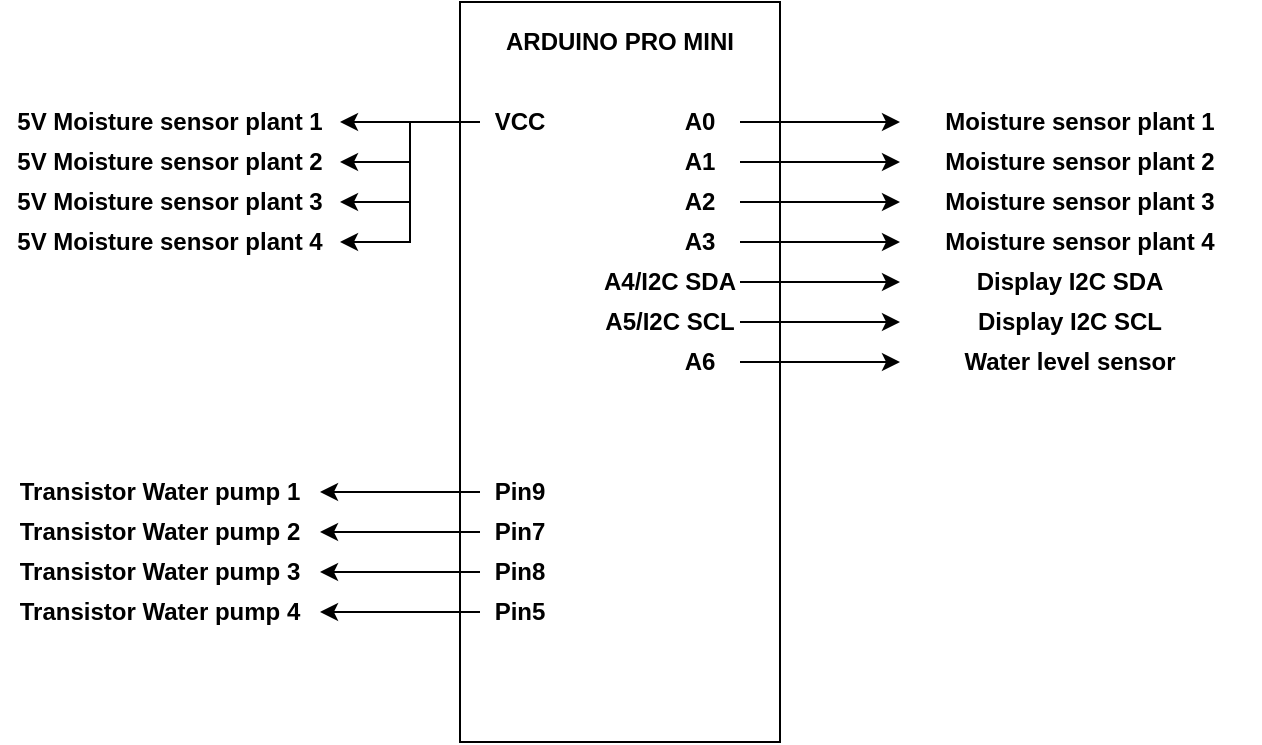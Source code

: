 <mxfile version="13.2.2" type="device"><diagram name="Page-1" id="7e0a89b8-554c-2b80-1dc8-d5c74ca68de4"><mxGraphModel dx="1209" dy="703" grid="1" gridSize="10" guides="1" tooltips="1" connect="1" arrows="1" fold="1" page="1" pageScale="1" pageWidth="1100" pageHeight="850" background="#ffffff" math="0" shadow="0"><root><mxCell id="0"/><mxCell id="1" parent="0"/><mxCell id="Q4CHTi7sA8adBKoUDf9M-1" value="" style="rounded=0;whiteSpace=wrap;html=1;" vertex="1" parent="1"><mxGeometry x="520" y="190" width="160" height="370" as="geometry"/></mxCell><mxCell id="Q4CHTi7sA8adBKoUDf9M-2" value="&lt;b&gt;ARDUINO PRO MINI&lt;/b&gt;" style="text;html=1;strokeColor=none;fillColor=none;align=center;verticalAlign=middle;whiteSpace=wrap;rounded=0;" vertex="1" parent="1"><mxGeometry x="530" y="200" width="140" height="20" as="geometry"/></mxCell><mxCell id="Q4CHTi7sA8adBKoUDf9M-18" value="" style="edgeStyle=orthogonalEdgeStyle;rounded=0;orthogonalLoop=1;jettySize=auto;html=1;" edge="1" parent="1" source="Q4CHTi7sA8adBKoUDf9M-3" target="Q4CHTi7sA8adBKoUDf9M-17"><mxGeometry relative="1" as="geometry"/></mxCell><mxCell id="Q4CHTi7sA8adBKoUDf9M-3" value="&lt;b&gt;A0&lt;/b&gt;" style="text;html=1;strokeColor=none;fillColor=none;align=center;verticalAlign=middle;whiteSpace=wrap;rounded=0;" vertex="1" parent="1"><mxGeometry x="620" y="240" width="40" height="20" as="geometry"/></mxCell><mxCell id="Q4CHTi7sA8adBKoUDf9M-17" value="&lt;b&gt;Moisture sensor plant 1&lt;/b&gt;" style="text;html=1;strokeColor=none;fillColor=none;align=center;verticalAlign=middle;whiteSpace=wrap;rounded=0;" vertex="1" parent="1"><mxGeometry x="740" y="240" width="180" height="20" as="geometry"/></mxCell><mxCell id="Q4CHTi7sA8adBKoUDf9M-20" value="" style="edgeStyle=orthogonalEdgeStyle;rounded=0;orthogonalLoop=1;jettySize=auto;html=1;" edge="1" parent="1" source="Q4CHTi7sA8adBKoUDf9M-4" target="Q4CHTi7sA8adBKoUDf9M-19"><mxGeometry relative="1" as="geometry"/></mxCell><mxCell id="Q4CHTi7sA8adBKoUDf9M-4" value="&lt;b&gt;A1&lt;/b&gt;" style="text;html=1;strokeColor=none;fillColor=none;align=center;verticalAlign=middle;whiteSpace=wrap;rounded=0;" vertex="1" parent="1"><mxGeometry x="620" y="260" width="40" height="20" as="geometry"/></mxCell><mxCell id="Q4CHTi7sA8adBKoUDf9M-19" value="&lt;b&gt;Moisture sensor plant 2&lt;/b&gt;" style="text;html=1;strokeColor=none;fillColor=none;align=center;verticalAlign=middle;whiteSpace=wrap;rounded=0;" vertex="1" parent="1"><mxGeometry x="740" y="260" width="180" height="20" as="geometry"/></mxCell><mxCell id="Q4CHTi7sA8adBKoUDf9M-22" value="" style="edgeStyle=orthogonalEdgeStyle;rounded=0;orthogonalLoop=1;jettySize=auto;html=1;" edge="1" parent="1" source="Q4CHTi7sA8adBKoUDf9M-6" target="Q4CHTi7sA8adBKoUDf9M-21"><mxGeometry relative="1" as="geometry"/></mxCell><mxCell id="Q4CHTi7sA8adBKoUDf9M-6" value="&lt;b&gt;A2&lt;/b&gt;" style="text;html=1;strokeColor=none;fillColor=none;align=center;verticalAlign=middle;whiteSpace=wrap;rounded=0;" vertex="1" parent="1"><mxGeometry x="620" y="280" width="40" height="20" as="geometry"/></mxCell><mxCell id="Q4CHTi7sA8adBKoUDf9M-21" value="&lt;b&gt;Moisture sensor plant 3&lt;/b&gt;" style="text;html=1;strokeColor=none;fillColor=none;align=center;verticalAlign=middle;whiteSpace=wrap;rounded=0;" vertex="1" parent="1"><mxGeometry x="740" y="280" width="180" height="20" as="geometry"/></mxCell><mxCell id="Q4CHTi7sA8adBKoUDf9M-24" value="" style="edgeStyle=orthogonalEdgeStyle;rounded=0;orthogonalLoop=1;jettySize=auto;html=1;" edge="1" parent="1" source="Q4CHTi7sA8adBKoUDf9M-7" target="Q4CHTi7sA8adBKoUDf9M-23"><mxGeometry relative="1" as="geometry"/></mxCell><mxCell id="Q4CHTi7sA8adBKoUDf9M-7" value="&lt;b&gt;A3&lt;/b&gt;" style="text;html=1;strokeColor=none;fillColor=none;align=center;verticalAlign=middle;whiteSpace=wrap;rounded=0;" vertex="1" parent="1"><mxGeometry x="620" y="300" width="40" height="20" as="geometry"/></mxCell><mxCell id="Q4CHTi7sA8adBKoUDf9M-23" value="&lt;b&gt;Moisture sensor plant 4&lt;/b&gt;" style="text;html=1;strokeColor=none;fillColor=none;align=center;verticalAlign=middle;whiteSpace=wrap;rounded=0;" vertex="1" parent="1"><mxGeometry x="740" y="300" width="180" height="20" as="geometry"/></mxCell><mxCell id="Q4CHTi7sA8adBKoUDf9M-26" value="" style="edgeStyle=orthogonalEdgeStyle;rounded=0;orthogonalLoop=1;jettySize=auto;html=1;" edge="1" parent="1" source="Q4CHTi7sA8adBKoUDf9M-12" target="Q4CHTi7sA8adBKoUDf9M-25"><mxGeometry relative="1" as="geometry"/></mxCell><mxCell id="Q4CHTi7sA8adBKoUDf9M-12" value="&lt;b&gt;A4/I2C SDA&lt;/b&gt;" style="text;html=1;strokeColor=none;fillColor=none;align=center;verticalAlign=middle;whiteSpace=wrap;rounded=0;" vertex="1" parent="1"><mxGeometry x="590" y="320" width="70" height="20" as="geometry"/></mxCell><mxCell id="Q4CHTi7sA8adBKoUDf9M-25" value="&lt;b&gt;Display I2C SDA&lt;/b&gt;" style="text;html=1;strokeColor=none;fillColor=none;align=center;verticalAlign=middle;whiteSpace=wrap;rounded=0;" vertex="1" parent="1"><mxGeometry x="740" y="320" width="170" height="20" as="geometry"/></mxCell><mxCell id="Q4CHTi7sA8adBKoUDf9M-28" value="" style="edgeStyle=orthogonalEdgeStyle;rounded=0;orthogonalLoop=1;jettySize=auto;html=1;" edge="1" parent="1" source="Q4CHTi7sA8adBKoUDf9M-16" target="Q4CHTi7sA8adBKoUDf9M-27"><mxGeometry relative="1" as="geometry"/></mxCell><mxCell id="Q4CHTi7sA8adBKoUDf9M-16" value="&lt;b&gt;A5/I2C SCL&lt;br&gt;&lt;/b&gt;" style="text;html=1;strokeColor=none;fillColor=none;align=center;verticalAlign=middle;whiteSpace=wrap;rounded=0;" vertex="1" parent="1"><mxGeometry x="590" y="340" width="70" height="20" as="geometry"/></mxCell><mxCell id="Q4CHTi7sA8adBKoUDf9M-27" value="&lt;b&gt;Display I2C SCL&lt;br&gt;&lt;/b&gt;" style="text;html=1;strokeColor=none;fillColor=none;align=center;verticalAlign=middle;whiteSpace=wrap;rounded=0;" vertex="1" parent="1"><mxGeometry x="740" y="340" width="170" height="20" as="geometry"/></mxCell><mxCell id="Q4CHTi7sA8adBKoUDf9M-36" value="" style="edgeStyle=orthogonalEdgeStyle;rounded=0;orthogonalLoop=1;jettySize=auto;html=1;" edge="1" parent="1" source="Q4CHTi7sA8adBKoUDf9M-29" target="Q4CHTi7sA8adBKoUDf9M-35"><mxGeometry relative="1" as="geometry"/></mxCell><mxCell id="Q4CHTi7sA8adBKoUDf9M-29" value="&lt;b&gt;Pin9&lt;br&gt;&lt;/b&gt;" style="text;html=1;strokeColor=none;fillColor=none;align=center;verticalAlign=middle;whiteSpace=wrap;rounded=0;" vertex="1" parent="1"><mxGeometry x="530" y="425" width="40" height="20" as="geometry"/></mxCell><mxCell id="Q4CHTi7sA8adBKoUDf9M-35" value="&lt;b&gt;Transistor Water pump 1&lt;br&gt;&lt;/b&gt;" style="text;html=1;strokeColor=none;fillColor=none;align=center;verticalAlign=middle;whiteSpace=wrap;rounded=0;" vertex="1" parent="1"><mxGeometry x="290" y="425" width="160" height="20" as="geometry"/></mxCell><mxCell id="Q4CHTi7sA8adBKoUDf9M-38" value="" style="edgeStyle=orthogonalEdgeStyle;rounded=0;orthogonalLoop=1;jettySize=auto;html=1;" edge="1" parent="1" source="Q4CHTi7sA8adBKoUDf9M-30" target="Q4CHTi7sA8adBKoUDf9M-37"><mxGeometry relative="1" as="geometry"/></mxCell><mxCell id="Q4CHTi7sA8adBKoUDf9M-30" value="&lt;b&gt;Pin7&lt;br&gt;&lt;/b&gt;" style="text;html=1;strokeColor=none;fillColor=none;align=center;verticalAlign=middle;whiteSpace=wrap;rounded=0;" vertex="1" parent="1"><mxGeometry x="530" y="445" width="40" height="20" as="geometry"/></mxCell><mxCell id="Q4CHTi7sA8adBKoUDf9M-37" value="&lt;b&gt;Transistor Water pump 2&lt;/b&gt;&lt;b&gt;&lt;br&gt;&lt;/b&gt;" style="text;html=1;strokeColor=none;fillColor=none;align=center;verticalAlign=middle;whiteSpace=wrap;rounded=0;" vertex="1" parent="1"><mxGeometry x="290" y="445" width="160" height="20" as="geometry"/></mxCell><mxCell id="Q4CHTi7sA8adBKoUDf9M-40" value="" style="edgeStyle=orthogonalEdgeStyle;rounded=0;orthogonalLoop=1;jettySize=auto;html=1;" edge="1" parent="1" source="Q4CHTi7sA8adBKoUDf9M-31" target="Q4CHTi7sA8adBKoUDf9M-39"><mxGeometry relative="1" as="geometry"/></mxCell><mxCell id="Q4CHTi7sA8adBKoUDf9M-31" value="&lt;b&gt;Pin8&lt;br&gt;&lt;/b&gt;" style="text;html=1;strokeColor=none;fillColor=none;align=center;verticalAlign=middle;whiteSpace=wrap;rounded=0;" vertex="1" parent="1"><mxGeometry x="530" y="465" width="40" height="20" as="geometry"/></mxCell><mxCell id="Q4CHTi7sA8adBKoUDf9M-39" value="&lt;b&gt;Transistor Water pump 3&lt;/b&gt;&lt;b&gt;&lt;br&gt;&lt;/b&gt;" style="text;html=1;strokeColor=none;fillColor=none;align=center;verticalAlign=middle;whiteSpace=wrap;rounded=0;" vertex="1" parent="1"><mxGeometry x="290" y="465" width="160" height="20" as="geometry"/></mxCell><mxCell id="Q4CHTi7sA8adBKoUDf9M-42" value="" style="edgeStyle=orthogonalEdgeStyle;rounded=0;orthogonalLoop=1;jettySize=auto;html=1;" edge="1" parent="1" source="Q4CHTi7sA8adBKoUDf9M-34" target="Q4CHTi7sA8adBKoUDf9M-41"><mxGeometry relative="1" as="geometry"/></mxCell><mxCell id="Q4CHTi7sA8adBKoUDf9M-34" value="&lt;b&gt;Pin5&lt;br&gt;&lt;/b&gt;" style="text;html=1;strokeColor=none;fillColor=none;align=center;verticalAlign=middle;whiteSpace=wrap;rounded=0;" vertex="1" parent="1"><mxGeometry x="530" y="485" width="40" height="20" as="geometry"/></mxCell><mxCell id="Q4CHTi7sA8adBKoUDf9M-41" value="&lt;b&gt;Transistor Water pump 4&lt;/b&gt;&lt;b&gt;&lt;br&gt;&lt;/b&gt;" style="text;html=1;strokeColor=none;fillColor=none;align=center;verticalAlign=middle;whiteSpace=wrap;rounded=0;" vertex="1" parent="1"><mxGeometry x="290" y="485" width="160" height="20" as="geometry"/></mxCell><mxCell id="Q4CHTi7sA8adBKoUDf9M-47" value="" style="edgeStyle=orthogonalEdgeStyle;rounded=0;orthogonalLoop=1;jettySize=auto;html=1;" edge="1" parent="1" source="Q4CHTi7sA8adBKoUDf9M-43" target="Q4CHTi7sA8adBKoUDf9M-46"><mxGeometry relative="1" as="geometry"/></mxCell><mxCell id="Q4CHTi7sA8adBKoUDf9M-43" value="&lt;b&gt;A6&lt;br&gt;&lt;/b&gt;" style="text;html=1;strokeColor=none;fillColor=none;align=center;verticalAlign=middle;whiteSpace=wrap;rounded=0;" vertex="1" parent="1"><mxGeometry x="620" y="360" width="40" height="20" as="geometry"/></mxCell><mxCell id="Q4CHTi7sA8adBKoUDf9M-46" value="&lt;b&gt;Water level sensor&lt;br&gt;&lt;/b&gt;" style="text;html=1;strokeColor=none;fillColor=none;align=center;verticalAlign=middle;whiteSpace=wrap;rounded=0;" vertex="1" parent="1"><mxGeometry x="740" y="360" width="170" height="20" as="geometry"/></mxCell><mxCell id="Q4CHTi7sA8adBKoUDf9M-52" value="" style="edgeStyle=orthogonalEdgeStyle;rounded=0;orthogonalLoop=1;jettySize=auto;html=1;" edge="1" parent="1" source="Q4CHTi7sA8adBKoUDf9M-50" target="Q4CHTi7sA8adBKoUDf9M-51"><mxGeometry relative="1" as="geometry"/></mxCell><mxCell id="Q4CHTi7sA8adBKoUDf9M-56" style="edgeStyle=orthogonalEdgeStyle;rounded=0;orthogonalLoop=1;jettySize=auto;html=1;exitX=0;exitY=0.5;exitDx=0;exitDy=0;entryX=1;entryY=0.5;entryDx=0;entryDy=0;" edge="1" parent="1" source="Q4CHTi7sA8adBKoUDf9M-50" target="Q4CHTi7sA8adBKoUDf9M-53"><mxGeometry relative="1" as="geometry"/></mxCell><mxCell id="Q4CHTi7sA8adBKoUDf9M-57" style="edgeStyle=orthogonalEdgeStyle;rounded=0;orthogonalLoop=1;jettySize=auto;html=1;exitX=0;exitY=0.5;exitDx=0;exitDy=0;entryX=1;entryY=0.5;entryDx=0;entryDy=0;" edge="1" parent="1" source="Q4CHTi7sA8adBKoUDf9M-50" target="Q4CHTi7sA8adBKoUDf9M-54"><mxGeometry relative="1" as="geometry"/></mxCell><mxCell id="Q4CHTi7sA8adBKoUDf9M-58" style="edgeStyle=orthogonalEdgeStyle;rounded=0;orthogonalLoop=1;jettySize=auto;html=1;exitX=0;exitY=0.5;exitDx=0;exitDy=0;entryX=1;entryY=0.5;entryDx=0;entryDy=0;" edge="1" parent="1" source="Q4CHTi7sA8adBKoUDf9M-50" target="Q4CHTi7sA8adBKoUDf9M-55"><mxGeometry relative="1" as="geometry"/></mxCell><mxCell id="Q4CHTi7sA8adBKoUDf9M-50" value="&lt;b&gt;VCC&lt;/b&gt;" style="text;html=1;strokeColor=none;fillColor=none;align=center;verticalAlign=middle;whiteSpace=wrap;rounded=0;" vertex="1" parent="1"><mxGeometry x="530" y="240" width="40" height="20" as="geometry"/></mxCell><mxCell id="Q4CHTi7sA8adBKoUDf9M-51" value="&lt;b&gt;5V Moisture sensor plant 1&lt;/b&gt;" style="text;html=1;strokeColor=none;fillColor=none;align=center;verticalAlign=middle;whiteSpace=wrap;rounded=0;" vertex="1" parent="1"><mxGeometry x="290" y="240" width="170" height="20" as="geometry"/></mxCell><mxCell id="Q4CHTi7sA8adBKoUDf9M-53" value="&lt;b&gt;5V Moisture sensor plant 2&lt;/b&gt;" style="text;html=1;strokeColor=none;fillColor=none;align=center;verticalAlign=middle;whiteSpace=wrap;rounded=0;" vertex="1" parent="1"><mxGeometry x="290" y="260" width="170" height="20" as="geometry"/></mxCell><mxCell id="Q4CHTi7sA8adBKoUDf9M-54" value="&lt;b&gt;5V Moisture sensor plant 3&lt;/b&gt;" style="text;html=1;strokeColor=none;fillColor=none;align=center;verticalAlign=middle;whiteSpace=wrap;rounded=0;" vertex="1" parent="1"><mxGeometry x="290" y="280" width="170" height="20" as="geometry"/></mxCell><mxCell id="Q4CHTi7sA8adBKoUDf9M-55" value="&lt;b&gt;5V Moisture sensor plant 4&lt;/b&gt;" style="text;html=1;strokeColor=none;fillColor=none;align=center;verticalAlign=middle;whiteSpace=wrap;rounded=0;" vertex="1" parent="1"><mxGeometry x="290" y="300" width="170" height="20" as="geometry"/></mxCell></root></mxGraphModel></diagram></mxfile>